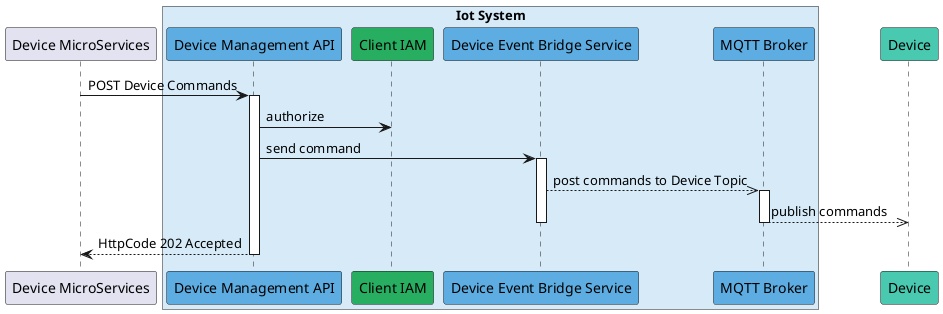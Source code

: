 @startuml


participant "Device MicroServices" as devivce_ms
box "Iot System" #D6EAF8 
participant "Device Management API" as api #5DADE2
participant "Client IAM" as iam #27AE60
participant "Device Event Bridge Service" as event_processing_srv #5DADE2
participant "MQTT Broker" as mqtt_broker #5DADE2

end box

participant Device as device #48C9B0

devivce_ms -> api: POST Device Commands
activate api 
  api -> iam: authorize
  api -> event_processing_srv: send command  
  activate event_processing_srv 
    event_processing_srv -->> mqtt_broker: post commands to Device Topic
    activate mqtt_broker 
      mqtt_broker -->> device: publish commands
    deactivate mqtt_broker
  deactivate event_processing_srv 
  devivce_ms <-- api: HttpCode 202 Accepted

deactivate api  



@enduml
